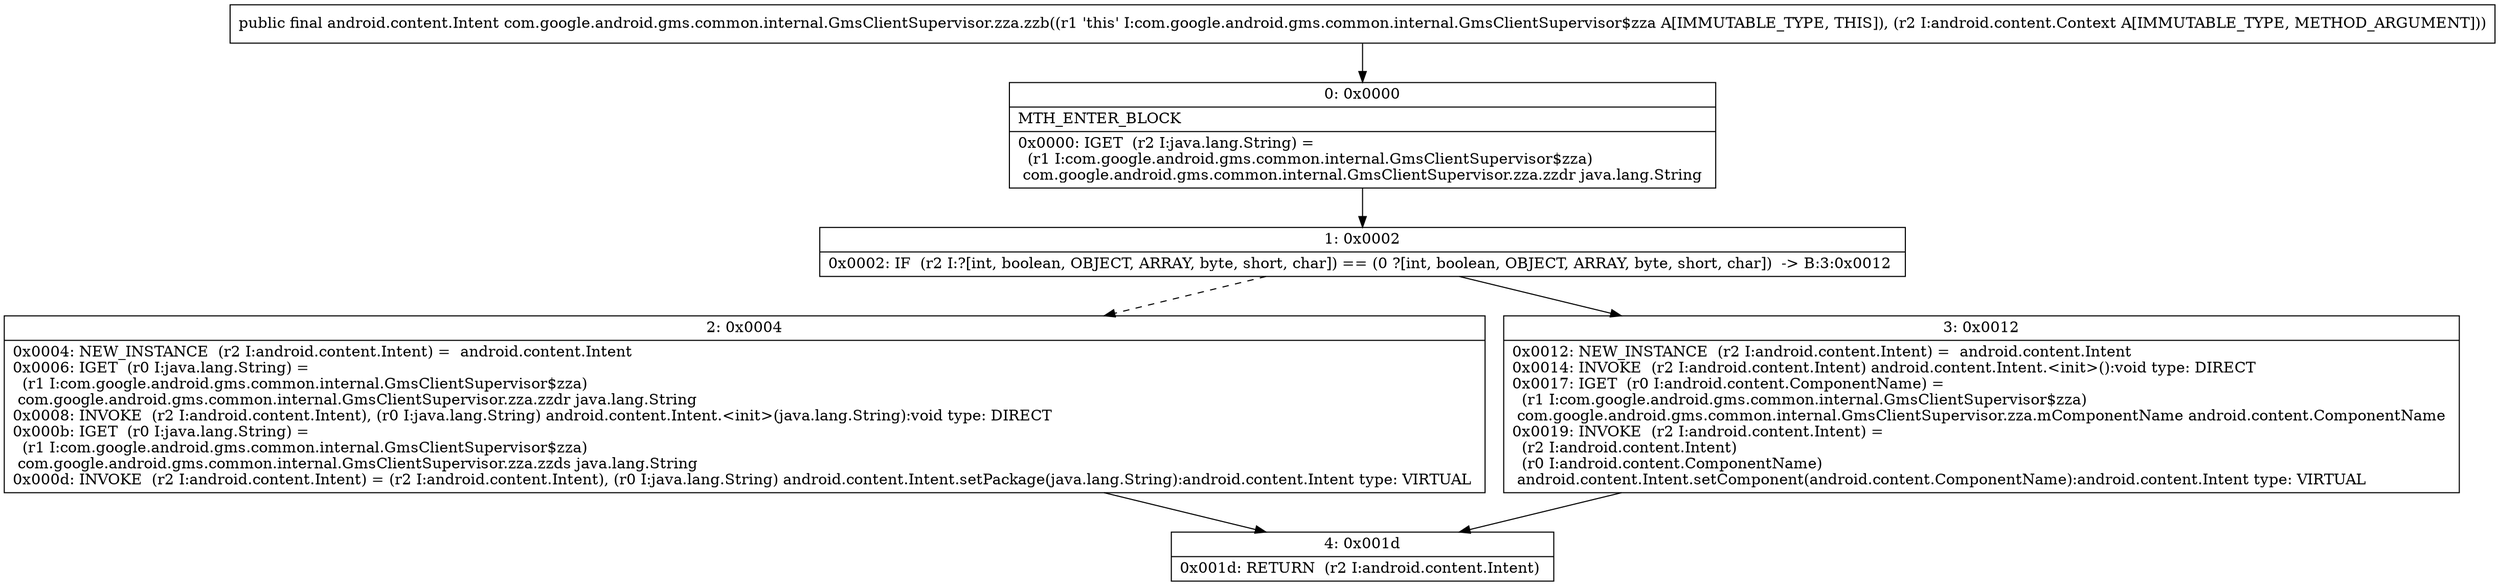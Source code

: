 digraph "CFG forcom.google.android.gms.common.internal.GmsClientSupervisor.zza.zzb(Landroid\/content\/Context;)Landroid\/content\/Intent;" {
Node_0 [shape=record,label="{0\:\ 0x0000|MTH_ENTER_BLOCK\l|0x0000: IGET  (r2 I:java.lang.String) = \l  (r1 I:com.google.android.gms.common.internal.GmsClientSupervisor$zza)\l com.google.android.gms.common.internal.GmsClientSupervisor.zza.zzdr java.lang.String \l}"];
Node_1 [shape=record,label="{1\:\ 0x0002|0x0002: IF  (r2 I:?[int, boolean, OBJECT, ARRAY, byte, short, char]) == (0 ?[int, boolean, OBJECT, ARRAY, byte, short, char])  \-\> B:3:0x0012 \l}"];
Node_2 [shape=record,label="{2\:\ 0x0004|0x0004: NEW_INSTANCE  (r2 I:android.content.Intent) =  android.content.Intent \l0x0006: IGET  (r0 I:java.lang.String) = \l  (r1 I:com.google.android.gms.common.internal.GmsClientSupervisor$zza)\l com.google.android.gms.common.internal.GmsClientSupervisor.zza.zzdr java.lang.String \l0x0008: INVOKE  (r2 I:android.content.Intent), (r0 I:java.lang.String) android.content.Intent.\<init\>(java.lang.String):void type: DIRECT \l0x000b: IGET  (r0 I:java.lang.String) = \l  (r1 I:com.google.android.gms.common.internal.GmsClientSupervisor$zza)\l com.google.android.gms.common.internal.GmsClientSupervisor.zza.zzds java.lang.String \l0x000d: INVOKE  (r2 I:android.content.Intent) = (r2 I:android.content.Intent), (r0 I:java.lang.String) android.content.Intent.setPackage(java.lang.String):android.content.Intent type: VIRTUAL \l}"];
Node_3 [shape=record,label="{3\:\ 0x0012|0x0012: NEW_INSTANCE  (r2 I:android.content.Intent) =  android.content.Intent \l0x0014: INVOKE  (r2 I:android.content.Intent) android.content.Intent.\<init\>():void type: DIRECT \l0x0017: IGET  (r0 I:android.content.ComponentName) = \l  (r1 I:com.google.android.gms.common.internal.GmsClientSupervisor$zza)\l com.google.android.gms.common.internal.GmsClientSupervisor.zza.mComponentName android.content.ComponentName \l0x0019: INVOKE  (r2 I:android.content.Intent) = \l  (r2 I:android.content.Intent)\l  (r0 I:android.content.ComponentName)\l android.content.Intent.setComponent(android.content.ComponentName):android.content.Intent type: VIRTUAL \l}"];
Node_4 [shape=record,label="{4\:\ 0x001d|0x001d: RETURN  (r2 I:android.content.Intent) \l}"];
MethodNode[shape=record,label="{public final android.content.Intent com.google.android.gms.common.internal.GmsClientSupervisor.zza.zzb((r1 'this' I:com.google.android.gms.common.internal.GmsClientSupervisor$zza A[IMMUTABLE_TYPE, THIS]), (r2 I:android.content.Context A[IMMUTABLE_TYPE, METHOD_ARGUMENT])) }"];
MethodNode -> Node_0;
Node_0 -> Node_1;
Node_1 -> Node_2[style=dashed];
Node_1 -> Node_3;
Node_2 -> Node_4;
Node_3 -> Node_4;
}


